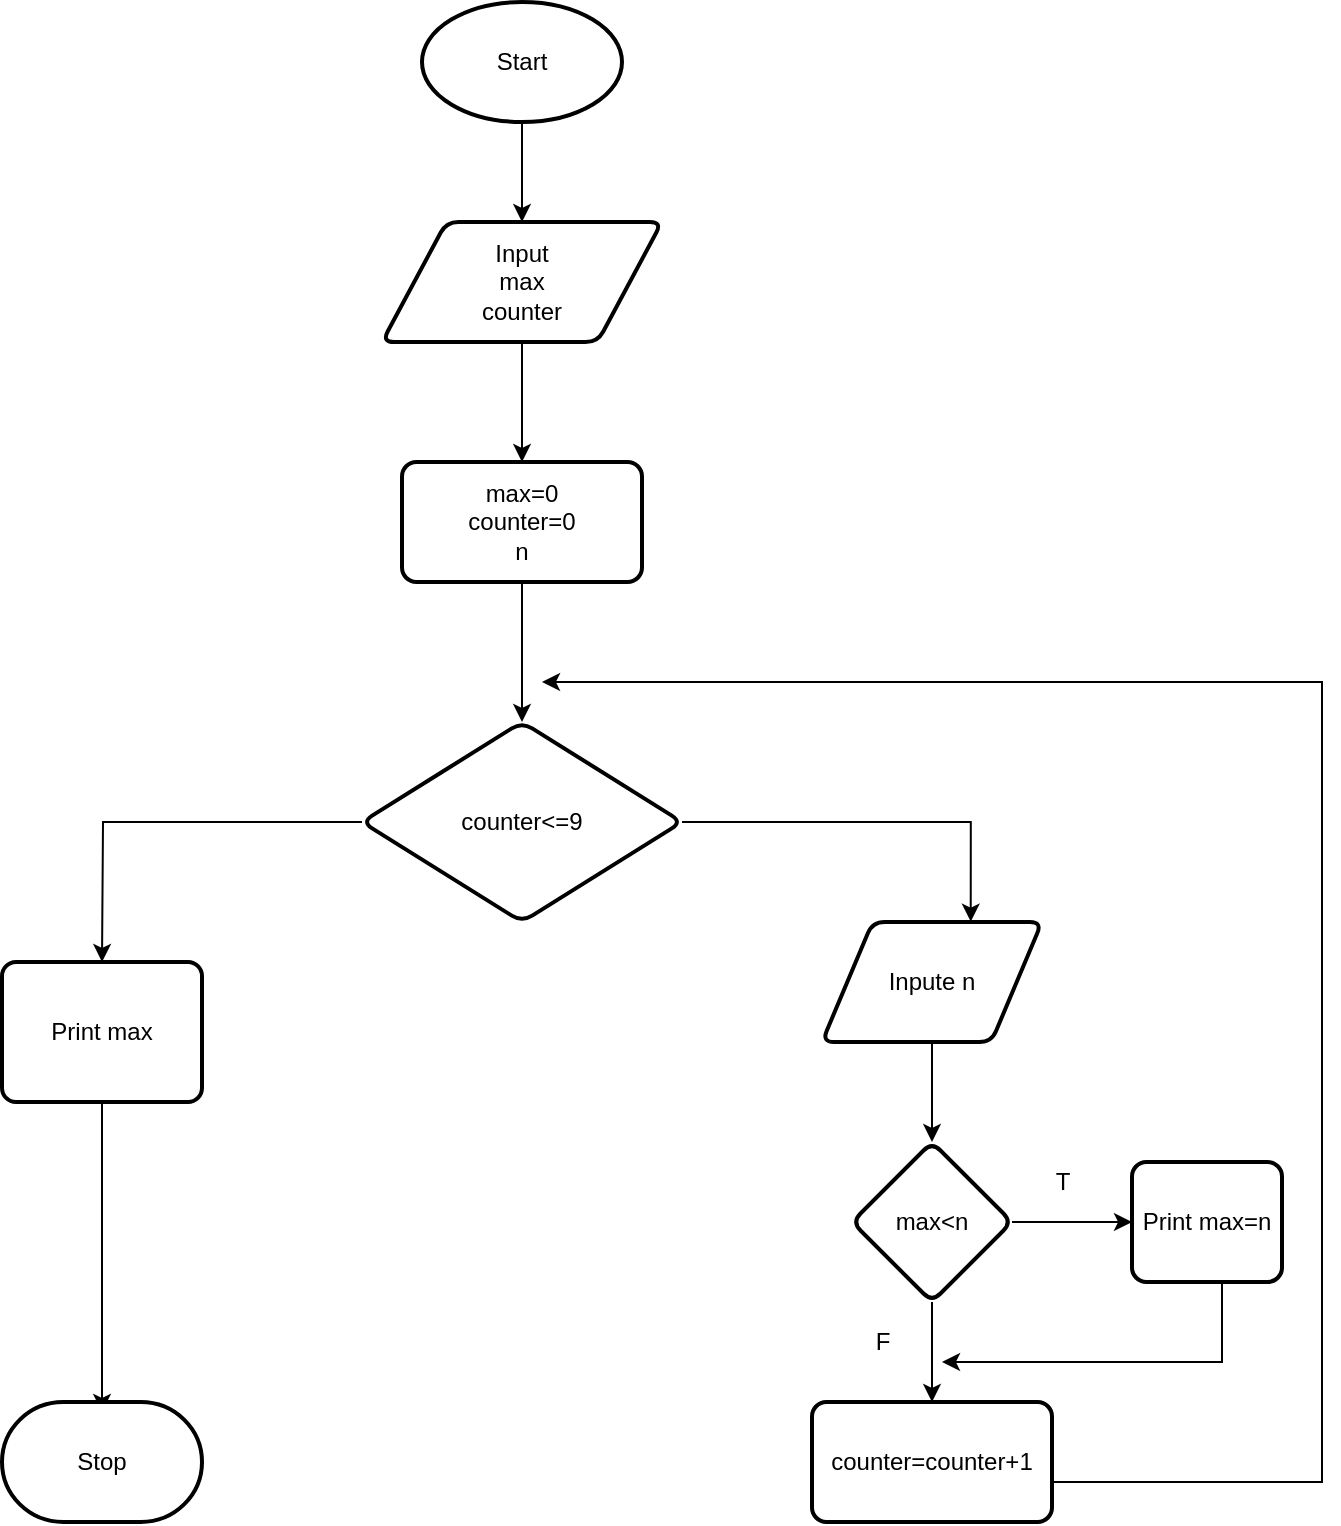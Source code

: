 <mxfile version="20.5.3" type="device"><diagram id="zvNzfkrn--OphHykx4Lc" name="Page-1"><mxGraphModel dx="992" dy="539" grid="1" gridSize="10" guides="1" tooltips="1" connect="1" arrows="1" fold="1" page="1" pageScale="1" pageWidth="850" pageHeight="1100" math="0" shadow="0"><root><mxCell id="0"/><mxCell id="1" parent="0"/><mxCell id="GBawudRQn40JDT7apdSg-6" style="edgeStyle=orthogonalEdgeStyle;rounded=0;orthogonalLoop=1;jettySize=auto;html=1;entryX=0.5;entryY=0;entryDx=0;entryDy=0;" edge="1" parent="1" source="GBawudRQn40JDT7apdSg-2" target="GBawudRQn40JDT7apdSg-3"><mxGeometry relative="1" as="geometry"/></mxCell><mxCell id="GBawudRQn40JDT7apdSg-2" value="Start" style="strokeWidth=2;html=1;shape=mxgraph.flowchart.start_1;whiteSpace=wrap;" vertex="1" parent="1"><mxGeometry x="370" y="20" width="100" height="60" as="geometry"/></mxCell><mxCell id="GBawudRQn40JDT7apdSg-5" value="" style="edgeStyle=orthogonalEdgeStyle;rounded=0;orthogonalLoop=1;jettySize=auto;html=1;" edge="1" parent="1" source="GBawudRQn40JDT7apdSg-3" target="GBawudRQn40JDT7apdSg-4"><mxGeometry relative="1" as="geometry"/></mxCell><mxCell id="GBawudRQn40JDT7apdSg-3" value="Input &lt;br&gt;max&lt;br&gt;counter" style="shape=parallelogram;html=1;strokeWidth=2;perimeter=parallelogramPerimeter;whiteSpace=wrap;rounded=1;arcSize=12;size=0.23;" vertex="1" parent="1"><mxGeometry x="350" y="130" width="140" height="60" as="geometry"/></mxCell><mxCell id="GBawudRQn40JDT7apdSg-8" value="" style="edgeStyle=orthogonalEdgeStyle;rounded=0;orthogonalLoop=1;jettySize=auto;html=1;" edge="1" parent="1" source="GBawudRQn40JDT7apdSg-4" target="GBawudRQn40JDT7apdSg-7"><mxGeometry relative="1" as="geometry"/></mxCell><mxCell id="GBawudRQn40JDT7apdSg-4" value="max=0&lt;br&gt;counter=0&lt;br&gt;n" style="whiteSpace=wrap;html=1;strokeWidth=2;rounded=1;arcSize=12;" vertex="1" parent="1"><mxGeometry x="360" y="250" width="120" height="60" as="geometry"/></mxCell><mxCell id="GBawudRQn40JDT7apdSg-11" style="edgeStyle=orthogonalEdgeStyle;rounded=0;orthogonalLoop=1;jettySize=auto;html=1;entryX=0.676;entryY=-0.003;entryDx=0;entryDy=0;entryPerimeter=0;" edge="1" parent="1" source="GBawudRQn40JDT7apdSg-7" target="GBawudRQn40JDT7apdSg-10"><mxGeometry relative="1" as="geometry"/></mxCell><mxCell id="GBawudRQn40JDT7apdSg-29" value="" style="edgeStyle=orthogonalEdgeStyle;rounded=0;orthogonalLoop=1;jettySize=auto;html=1;" edge="1" parent="1" source="GBawudRQn40JDT7apdSg-7"><mxGeometry relative="1" as="geometry"><mxPoint x="210" y="500" as="targetPoint"/></mxGeometry></mxCell><mxCell id="GBawudRQn40JDT7apdSg-7" value="counter&amp;lt;=9" style="rhombus;whiteSpace=wrap;html=1;strokeWidth=2;rounded=1;arcSize=12;" vertex="1" parent="1"><mxGeometry x="340" y="380" width="160" height="100" as="geometry"/></mxCell><mxCell id="GBawudRQn40JDT7apdSg-13" value="" style="edgeStyle=orthogonalEdgeStyle;rounded=0;orthogonalLoop=1;jettySize=auto;html=1;" edge="1" parent="1" source="GBawudRQn40JDT7apdSg-10" target="GBawudRQn40JDT7apdSg-12"><mxGeometry relative="1" as="geometry"/></mxCell><mxCell id="GBawudRQn40JDT7apdSg-10" value="Inpute n" style="shape=parallelogram;html=1;strokeWidth=2;perimeter=parallelogramPerimeter;whiteSpace=wrap;rounded=1;arcSize=12;size=0.23;" vertex="1" parent="1"><mxGeometry x="570" y="480" width="110" height="60" as="geometry"/></mxCell><mxCell id="GBawudRQn40JDT7apdSg-15" value="" style="edgeStyle=orthogonalEdgeStyle;rounded=0;orthogonalLoop=1;jettySize=auto;html=1;" edge="1" parent="1" source="GBawudRQn40JDT7apdSg-12" target="GBawudRQn40JDT7apdSg-14"><mxGeometry relative="1" as="geometry"/></mxCell><mxCell id="GBawudRQn40JDT7apdSg-18" value="" style="edgeStyle=orthogonalEdgeStyle;rounded=0;orthogonalLoop=1;jettySize=auto;html=1;" edge="1" parent="1" source="GBawudRQn40JDT7apdSg-12" target="GBawudRQn40JDT7apdSg-17"><mxGeometry relative="1" as="geometry"/></mxCell><mxCell id="GBawudRQn40JDT7apdSg-12" value="max&amp;lt;n" style="rhombus;whiteSpace=wrap;html=1;strokeWidth=2;rounded=1;arcSize=12;" vertex="1" parent="1"><mxGeometry x="585" y="590" width="80" height="80" as="geometry"/></mxCell><mxCell id="GBawudRQn40JDT7apdSg-27" style="edgeStyle=orthogonalEdgeStyle;rounded=0;orthogonalLoop=1;jettySize=auto;html=1;" edge="1" parent="1" source="GBawudRQn40JDT7apdSg-14"><mxGeometry relative="1" as="geometry"><mxPoint x="430" y="360" as="targetPoint"/><Array as="points"><mxPoint x="820" y="760"/></Array></mxGeometry></mxCell><mxCell id="GBawudRQn40JDT7apdSg-14" value="counter=counter+1" style="whiteSpace=wrap;html=1;strokeWidth=2;rounded=1;arcSize=12;" vertex="1" parent="1"><mxGeometry x="565" y="720" width="120" height="60" as="geometry"/></mxCell><mxCell id="GBawudRQn40JDT7apdSg-16" value="F" style="text;html=1;align=center;verticalAlign=middle;resizable=0;points=[];autosize=1;strokeColor=none;fillColor=none;" vertex="1" parent="1"><mxGeometry x="585" y="675" width="30" height="30" as="geometry"/></mxCell><mxCell id="GBawudRQn40JDT7apdSg-25" style="edgeStyle=orthogonalEdgeStyle;rounded=0;orthogonalLoop=1;jettySize=auto;html=1;" edge="1" parent="1" source="GBawudRQn40JDT7apdSg-17"><mxGeometry relative="1" as="geometry"><mxPoint x="630" y="700" as="targetPoint"/><Array as="points"><mxPoint x="770" y="700"/></Array></mxGeometry></mxCell><mxCell id="GBawudRQn40JDT7apdSg-17" value="Print max=n" style="whiteSpace=wrap;html=1;strokeWidth=2;rounded=1;arcSize=12;" vertex="1" parent="1"><mxGeometry x="725" y="600" width="75" height="60" as="geometry"/></mxCell><mxCell id="GBawudRQn40JDT7apdSg-19" value="T" style="text;html=1;align=center;verticalAlign=middle;resizable=0;points=[];autosize=1;strokeColor=none;fillColor=none;" vertex="1" parent="1"><mxGeometry x="675" y="595" width="30" height="30" as="geometry"/></mxCell><mxCell id="GBawudRQn40JDT7apdSg-32" style="edgeStyle=orthogonalEdgeStyle;rounded=0;orthogonalLoop=1;jettySize=auto;html=1;" edge="1" parent="1" source="GBawudRQn40JDT7apdSg-30"><mxGeometry relative="1" as="geometry"><mxPoint x="210" y="725" as="targetPoint"/></mxGeometry></mxCell><mxCell id="GBawudRQn40JDT7apdSg-30" value="Print max" style="rounded=1;whiteSpace=wrap;html=1;absoluteArcSize=1;arcSize=14;strokeWidth=2;" vertex="1" parent="1"><mxGeometry x="160" y="500" width="100" height="70" as="geometry"/></mxCell><mxCell id="GBawudRQn40JDT7apdSg-33" value="Stop" style="strokeWidth=2;html=1;shape=mxgraph.flowchart.terminator;whiteSpace=wrap;" vertex="1" parent="1"><mxGeometry x="160" y="720" width="100" height="60" as="geometry"/></mxCell></root></mxGraphModel></diagram></mxfile>